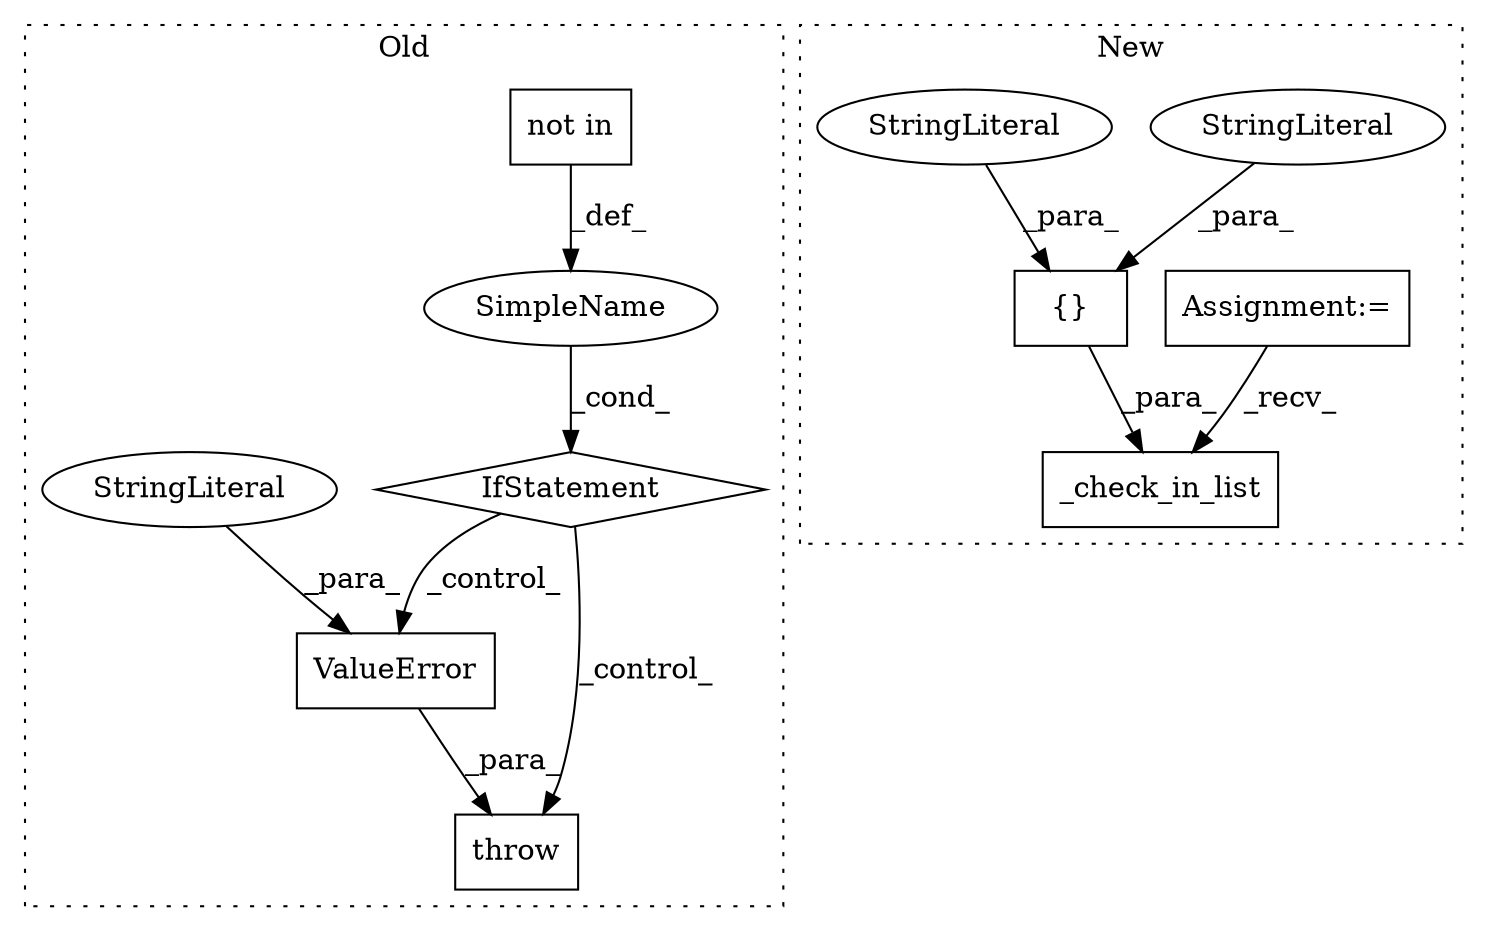digraph G {
subgraph cluster0 {
1 [label="throw" a="53" s="48170" l="6" shape="box"];
3 [label="ValueError" a="32" s="48176,48228" l="11,1" shape="box"];
5 [label="IfStatement" a="25" s="48101,48159" l="8,3" shape="diamond"];
6 [label="SimpleName" a="42" s="" l="" shape="ellipse"];
7 [label="not in" a="108" s="48109" l="50" shape="box"];
8 [label="StringLiteral" a="45" s="48187" l="41" shape="ellipse"];
label = "Old";
style="dotted";
}
subgraph cluster1 {
2 [label="_check_in_list" a="32" s="48103,48158" l="15,1" shape="box"];
4 [label="Assignment:=" a="7" s="47126" l="5" shape="box"];
9 [label="{}" a="4" s="48130,48146" l="1,1" shape="box"];
10 [label="StringLiteral" a="45" s="48131" l="6" shape="ellipse"];
11 [label="StringLiteral" a="45" s="48138" l="8" shape="ellipse"];
label = "New";
style="dotted";
}
3 -> 1 [label="_para_"];
4 -> 2 [label="_recv_"];
5 -> 1 [label="_control_"];
5 -> 3 [label="_control_"];
6 -> 5 [label="_cond_"];
7 -> 6 [label="_def_"];
8 -> 3 [label="_para_"];
9 -> 2 [label="_para_"];
10 -> 9 [label="_para_"];
11 -> 9 [label="_para_"];
}